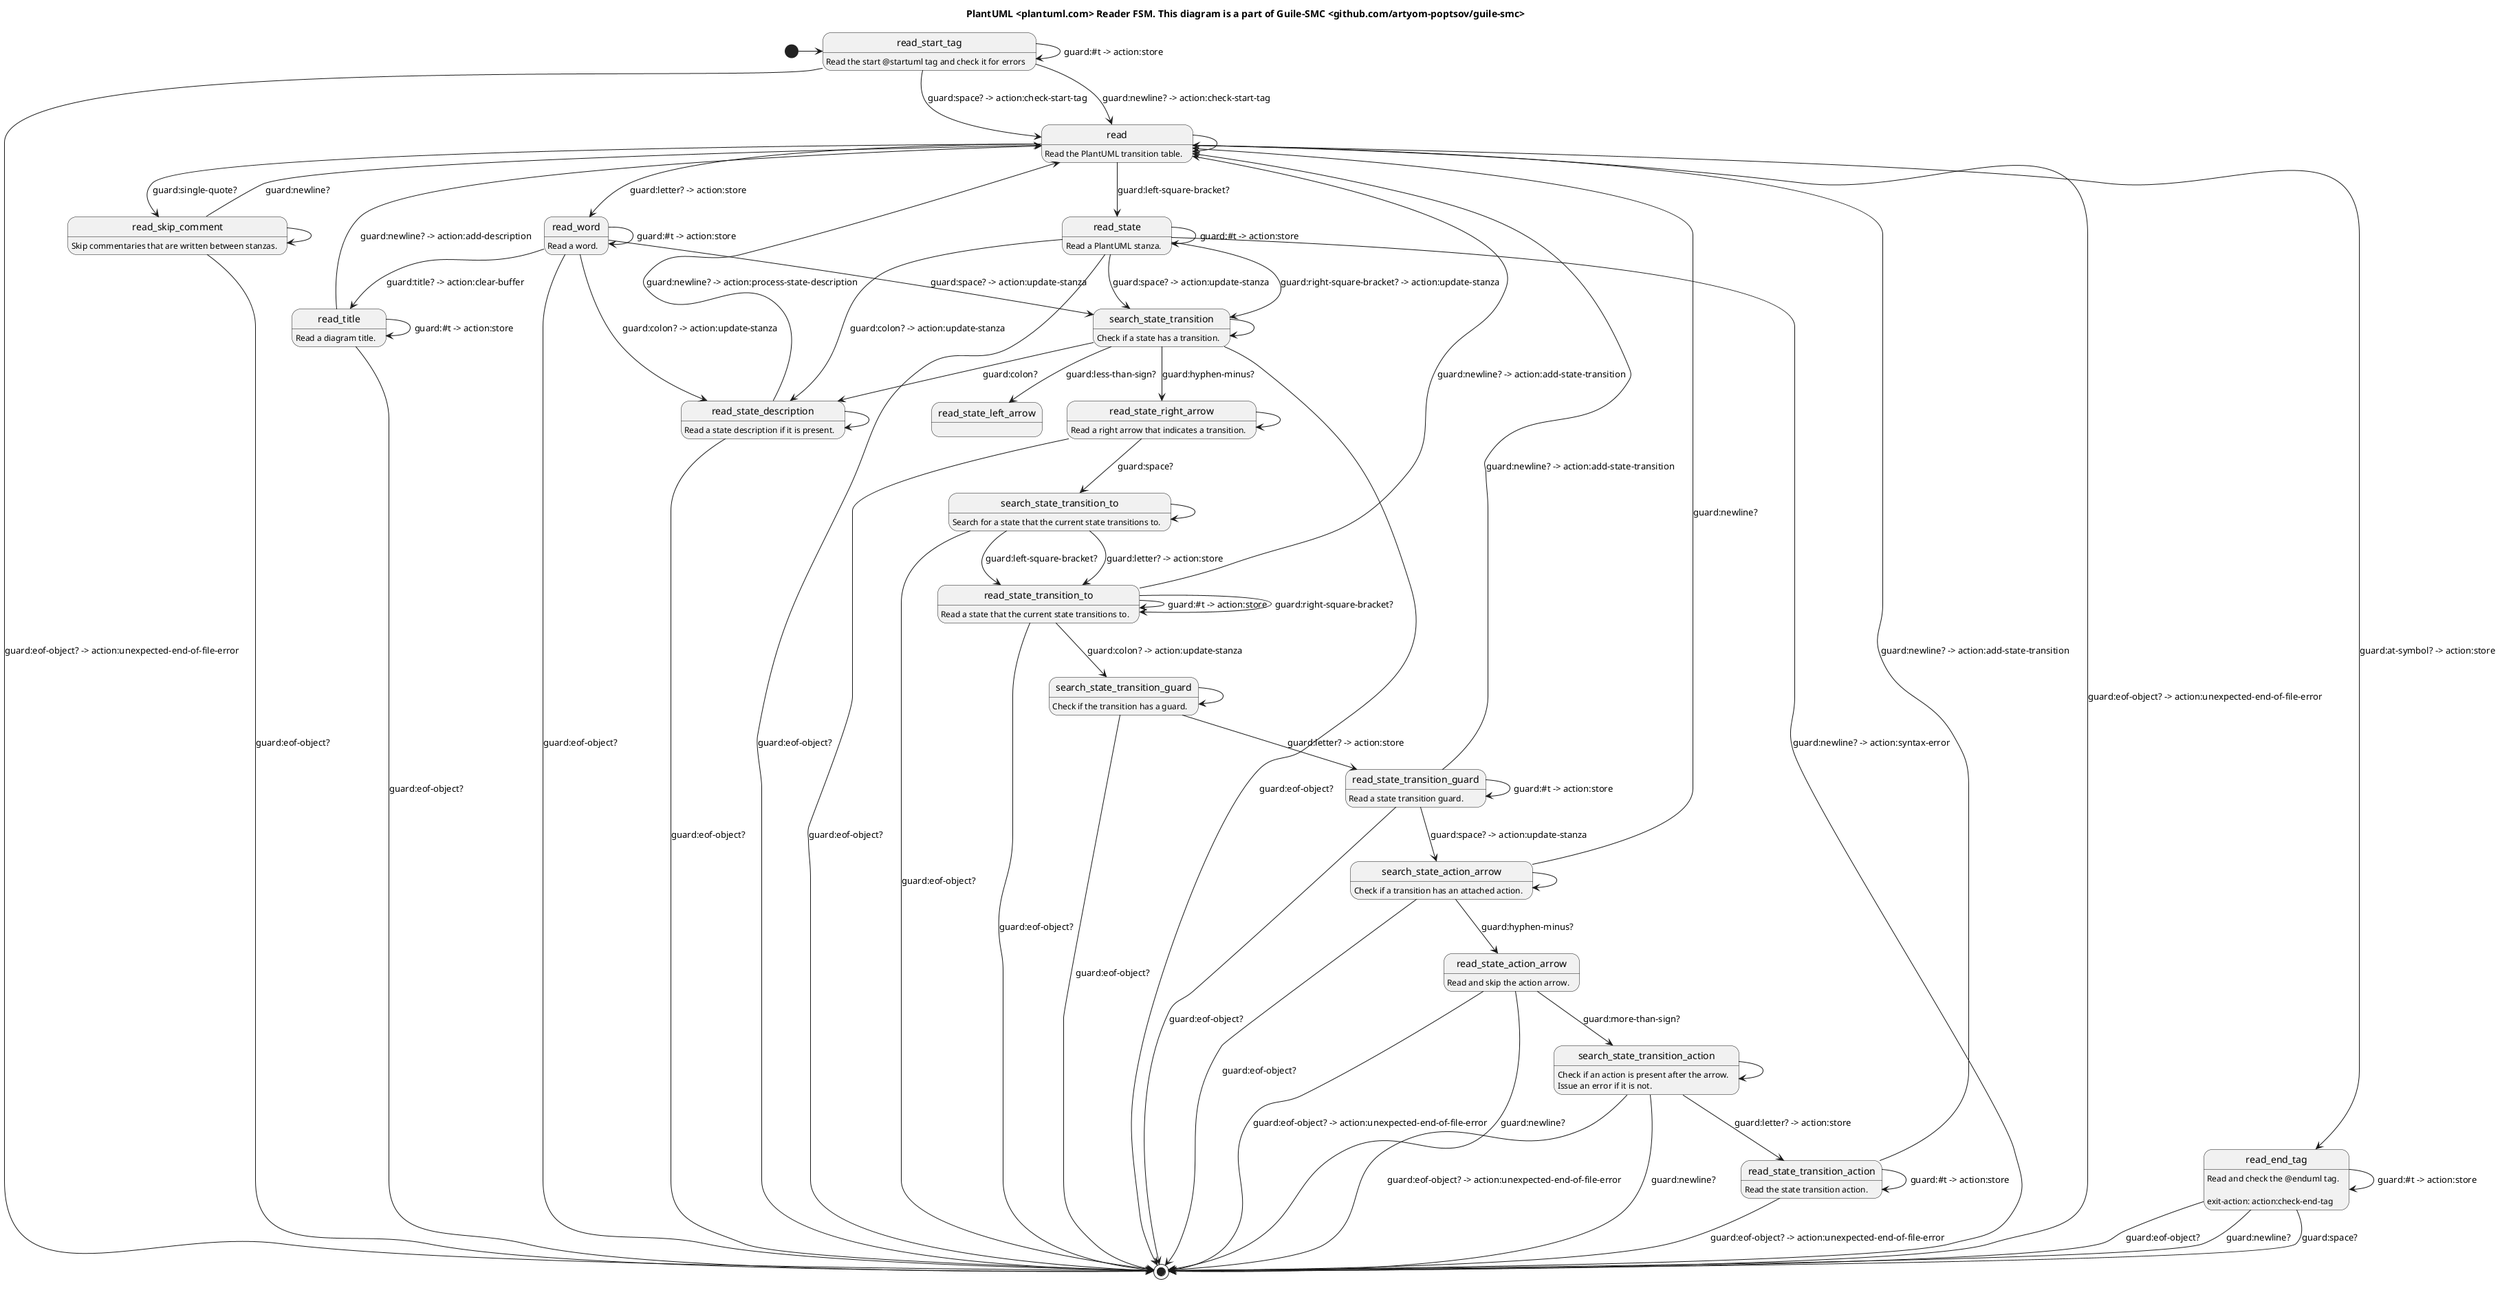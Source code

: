 @startuml
title PlantUML <plantuml.com> Reader FSM. This diagram is a part of Guile-SMC <github.com/artyom-poptsov/guile-smc>

' Entry point
[*] -> read_start_tag

read_start_tag: Read the start @startuml tag and check it for errors
read_start_tag --> [*]: guard:eof-object? -> action:unexpected-end-of-file-error
read_start_tag --> read: guard:space? -> action:check-start-tag
read_start_tag --> read: guard:newline? -> action:check-start-tag
read_start_tag -> read_start_tag: guard:#t -> action:store

read: Read the PlantUML transition table.
read -> [*]: guard:eof-object? -> action:unexpected-end-of-file-error
read --> read_end_tag: guard:at-symbol? -> action:store
read --> read_skip_comment: guard:single-quote?
read --> read_state: guard:left-square-bracket?
read --> read_word: guard:letter? -> action:store
read -> read

read_end_tag: Read and check the @enduml tag.
read_end_tag:
read_end_tag: exit-action: action:check-end-tag
read_end_tag --> [*]: guard:eof-object?
read_end_tag --> [*]: guard:newline?
read_end_tag --> [*]: guard:space?
read_end_tag ->  read_end_tag: guard:#t -> action:store

read_skip_comment: Skip commentaries that are written between stanzas.
read_skip_comment --> [*]: guard:eof-object?
read_skip_comment --> read: guard:newline?
read_skip_comment ->  read_skip_comment

read_word: Read a word.
read_word --> [*]: guard:eof-object?
read_word --> read_title: guard:title? -> action:clear-buffer
read_word --> read_state_description: guard:colon? -> action:update-stanza
read_word --> search_state_transition: guard:space? -> action:update-stanza
read_word -> read_word: guard:#t -> action:store

read_title: Read a diagram title.
read_title --> [*]: guard:eof-object?
read_title --> read: guard:newline? -> action:add-description
read_title -> read_title: guard:#t -> action:store

read_state: Read a PlantUML stanza.
read_state --> [*]: guard:eof-object?
read_state --> [*]: guard:newline? -> action:syntax-error
read_state --> search_state_transition: guard:right-square-bracket? -> action:update-stanza
read_state --> search_state_transition: guard:space? -> action:update-stanza
read_state --> read_state_description: guard:colon? -> action:update-stanza
read_state -> read_state: guard:#t -> action:store

search_state_transition: Check if a state has a transition.
search_state_transition --> [*]: guard:eof-object?
search_state_transition --> read_state_description: guard:colon?
search_state_transition --> read_state_right_arrow: guard:hyphen-minus?
search_state_transition --> read_state_left_arrow: guard:less-than-sign?
search_state_transition ->  search_state_transition

read_state_description: Read a state description if it is present.
read_state_description --> [*]: guard:eof-object?
read_state_description --> read: guard:newline? -> action:process-state-description
read_state_description ->  read_state_description

read_state_right_arrow: Read a right arrow that indicates a transition.
read_state_right_arrow --> [*]: guard:eof-object?
read_state_right_arrow --> search_state_transition_to: guard:space?
read_state_right_arrow -> read_state_right_arrow

search_state_transition_to: Search for a state that the current state transitions to.
search_state_transition_to --> [*]: guard:eof-object?
search_state_transition_to --> read_state_transition_to: guard:letter? -> action:store
search_state_transition_to --> read_state_transition_to: guard:left-square-bracket?
search_state_transition_to -> search_state_transition_to

read_state_transition_to: Read a state that the current state transitions to.
read_state_transition_to --> [*]: guard:eof-object?
read_state_transition_to --> read_state_transition_to: guard:right-square-bracket?
read_state_transition_to --> search_state_transition_guard: guard:colon? -> action:update-stanza
read_state_transition_to --> read: guard:newline? -> action:add-state-transition
read_state_transition_to -> read_state_transition_to: guard:#t -> action:store

search_state_transition_guard: Check if the transition has a guard.
search_state_transition_guard --> [*]: guard:eof-object?
search_state_transition_guard --> read_state_transition_guard: guard:letter? -> action:store
search_state_transition_guard -> search_state_transition_guard

read_state_transition_guard: Read a state transition guard.
read_state_transition_guard --> [*]: guard:eof-object?
read_state_transition_guard --> search_state_action_arrow: guard:space? -> action:update-stanza
read_state_transition_guard --> read: guard:newline? -> action:add-state-transition
read_state_transition_guard -> read_state_transition_guard: guard:#t -> action:store

search_state_action_arrow: Check if a transition has an attached action.
search_state_action_arrow --> [*]: guard:eof-object?
search_state_action_arrow --> read: guard:newline?
search_state_action_arrow --> read_state_action_arrow: guard:hyphen-minus?
search_state_action_arrow -> search_state_action_arrow

read_state_action_arrow: Read and skip the action arrow.
read_state_action_arrow --> [*]: guard:eof-object? -> action:unexpected-end-of-file-error
read_state_action_arrow --> [*]: guard:newline?
read_state_action_arrow --> search_state_transition_action: guard:more-than-sign?

search_state_transition_action: Check if an action is present after the arrow.
search_state_transition_action: Issue an error if it is not.
search_state_transition_action --> [*]: guard:eof-object? -> action:unexpected-end-of-file-error
search_state_transition_action --> read_state_transition_action: guard:letter? -> action:store
search_state_transition_action --> [*]: guard:newline?
search_state_transition_action -> search_state_transition_action

read_state_transition_action: Read the state transition action.
read_state_transition_action --> [*]: guard:eof-object? -> action:unexpected-end-of-file-error
read_state_transition_action --> read: guard:newline? -> action:add-state-transition
read_state_transition_action -> read_state_transition_action: guard:#t -> action:store
@enduml
